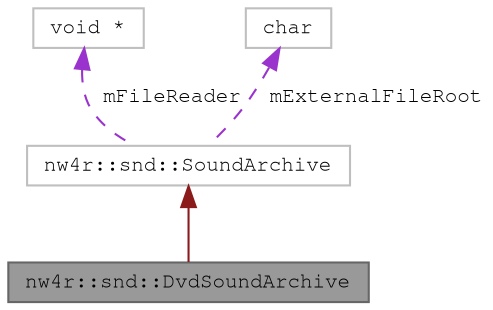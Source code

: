 digraph "nw4r::snd::DvdSoundArchive"
{
 // LATEX_PDF_SIZE
  bgcolor="transparent";
  edge [fontname=FreeMono,fontsize=10,labelfontname=FreeMono,labelfontsize=10];
  node [fontname=FreeMono,fontsize=10,shape=box,height=0.2,width=0.4];
  Node1 [label="nw4r::snd::DvdSoundArchive",height=0.2,width=0.4,color="gray40", fillcolor="grey60", style="filled", fontcolor="black",tooltip=" "];
  Node2 -> Node1 [dir="back",color="firebrick4",style="solid"];
  Node2 [label="nw4r::snd::SoundArchive",height=0.2,width=0.4,color="grey75", fillcolor="white", style="filled",URL="$classnw4r_1_1snd_1_1_sound_archive.html",tooltip=" "];
  Node3 -> Node2 [dir="back",color="darkorchid3",style="dashed",label=" mFileReader" ];
  Node3 [label="void *",height=0.2,width=0.4,color="grey75", fillcolor="white", style="filled",tooltip=" "];
  Node4 -> Node2 [dir="back",color="darkorchid3",style="dashed",label=" mExternalFileRoot" ];
  Node4 [label="char",height=0.2,width=0.4,color="grey75", fillcolor="white", style="filled",tooltip=" "];
}
